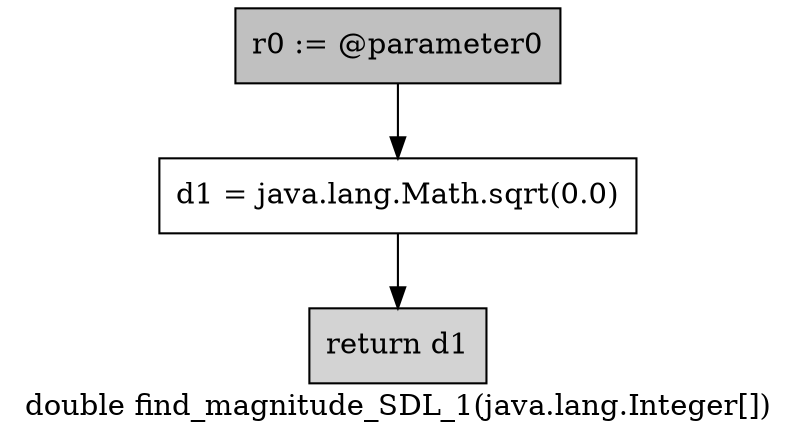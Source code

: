 digraph "double find_magnitude_SDL_1(java.lang.Integer[])" {
    label="double find_magnitude_SDL_1(java.lang.Integer[])";
    node [shape=box];
    "0" [style=filled,fillcolor=gray,label="r0 := @parameter0",];
    "1" [label="d1 = java.lang.Math.sqrt(0.0)",];
    "0"->"1";
    "2" [style=filled,fillcolor=lightgray,label="return d1",];
    "1"->"2";
}
